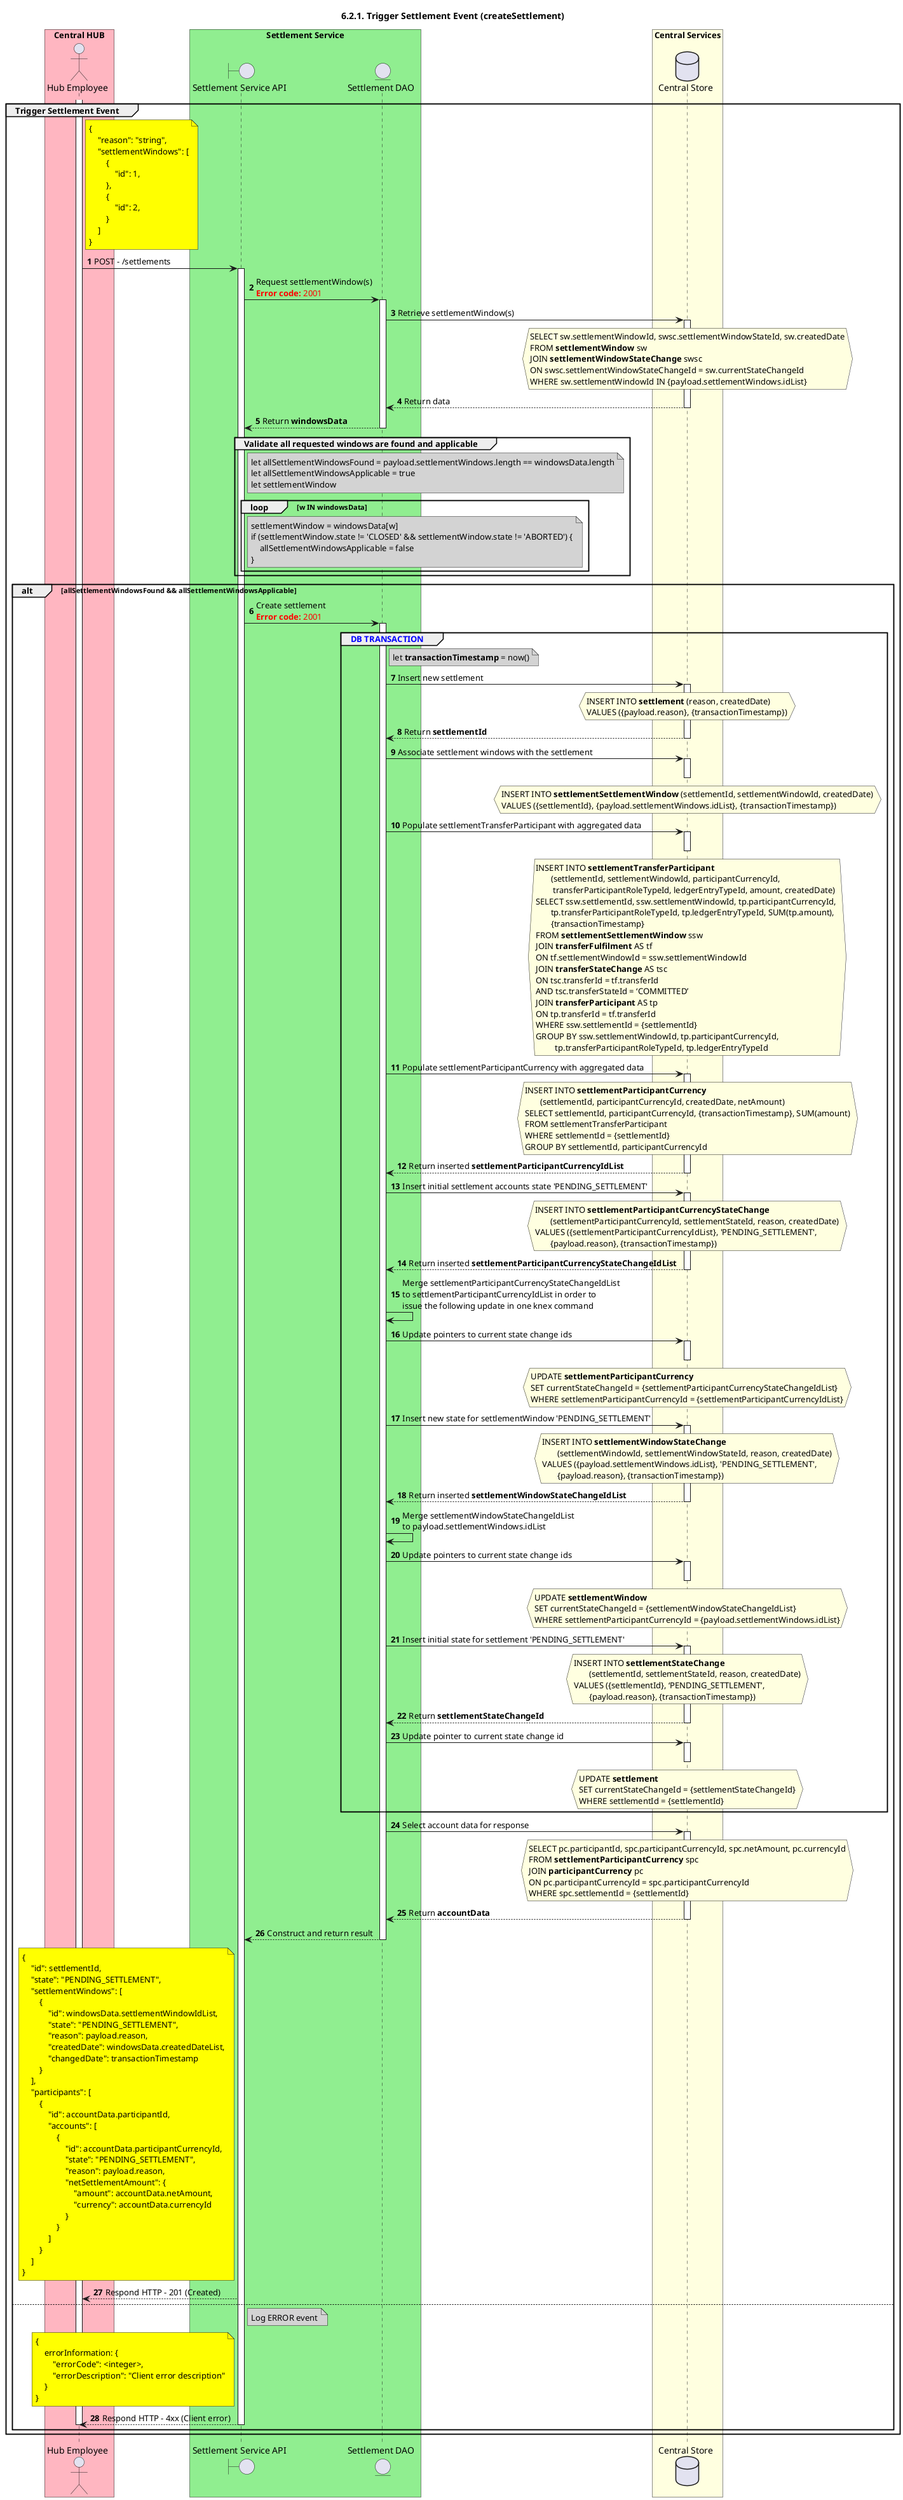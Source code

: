 /'*****
 License
 --------------
 Copyright © 2017 Bill & Melinda Gates Foundation
 The Mojaloop files are made available by the Bill & Melinda Gates Foundation under the Apache License, Version 2.0 (the "License") and you may not use these files except in compliance with the License. You may obtain a copy of the License at
 http://www.apache.org/licenses/LICENSE-2.0
 Unless required by applicable law or agreed to in writing, the Mojaloop files are distributed on an "AS IS" BASIS, WITHOUT WARRANTIES OR CONDITIONS OF ANY KIND, either express or implied. See the License for the specific language governing permissions and limitations under the License.
 Contributors
 --------------
 This is the official list of the Mojaloop project contributors for this file.
 Names of the original copyright holders (individuals or organizations)
 should be listed with a '*' in the first column. People who have
 contributed from an organization can be listed under the organization
 that actually holds the copyright for their contributions (see the
 Gates Foundation organization for an example). Those individuals should have
 their names indented and be marked with a '-'. Email address can be added
 optionally within square brackets <email>.
 * Gates Foundation
 - Name Surname <name.surname@gatesfoundation.com>

 * Georgi Georgiev <georgi.georgiev@modusbox.com>
 --------------
 ******'/

@startuml
' declate title
title 6.2.1. Trigger Settlement Event (createSettlement)
autonumber

' declare actors
actor "Hub Employee" as OPERATOR
boundary "Settlement Service API" as SSAPI
entity "Settlement DAO" as SETTLE_DAO
database "Central Store" as DB

box "Central HUB" #lightpink
    participant OPERATOR
end box

box "Settlement Service" #lightgreen
    participant SSAPI
    participant SETTLE_DAO
end box

box "Central Services" #lightyellow
    participant DB
end box

' start flow
group Trigger Settlement Event
activate OPERATOR
    note right of OPERATOR #yellow
        {
            "reason": "string",
            "settlementWindows": [
                {
                    "id": 1,
                },
                {
                    "id": 2,
                }
            ]
        }
    end note
    OPERATOR -> SSAPI: POST - /settlements
    activate SSAPI

    SSAPI-> SETTLE_DAO: Request settlementWindow(s)\n<color #FF0000><b>Error code:</b> 2001</color>
    activate SETTLE_DAO
    SETTLE_DAO -> DB: Retrieve settlementWindow(s)
    activate DB
    hnote over DB #lightyellow
        SELECT sw.settlementWindowId, swsc.settlementWindowStateId, sw.createdDate
        FROM **settlementWindow** sw
        JOIN **settlementWindowStateChange** swsc
        ON swsc.settlementWindowStateChangeId = sw.currentStateChangeId
        WHERE sw.settlementWindowId IN {payload.settlementWindows.idList}
    end hnote
    SETTLE_DAO <-- DB: Return data
    deactivate DB
    SSAPI <-- SETTLE_DAO: Return **windowsData**
    deactivate SETTLE_DAO

    group Validate all requested windows are found and applicable
        note right of SSAPI #lightgray
            let allSettlementWindowsFound = payload.settlementWindows.length == windowsData.length
            let allSettlementWindowsApplicable = true
            let settlementWindow
        end note
        loop w IN windowsData
            note right of SSAPI #lightgray
                settlementWindow = windowsData[w]
                if (settlementWindow.state != 'CLOSED' && settlementWindow.state != 'ABORTED') {
                    allSettlementWindowsApplicable = false
                }
            end note
        end loop
    end

    alt allSettlementWindowsFound && allSettlementWindowsApplicable
        SSAPI ->SETTLE_DAO: Create settlement\n<color #FF0000><b>Error code:</b> 2001</color>
        activate SETTLE_DAO
        group <color #blue>DB TRANSACTION</color>
            note right of SETTLE_DAO #lightgray
                let **transactionTimestamp** = now()
            end note

            SETTLE_DAO -> DB: Insert new settlement
            activate DB
            hnote over DB #lightyellow
                INSERT INTO **settlement** (reason, createdDate)
                VALUES ({payload.reason}, {transactionTimestamp})
            end hnote
            SETTLE_DAO <-- DB: Return **settlementId**
            deactivate DB

            SETTLE_DAO -> DB: Associate settlement windows with the settlement
            activate DB
            hnote over DB #lightyellow
                INSERT INTO **settlementSettlementWindow** (settlementId, settlementWindowId, createdDate)
                VALUES ({settlementId}, {payload.settlementWindows.idList}, {transactionTimestamp})
            end hnote
            deactivate DB

            SETTLE_DAO -> DB: Populate settlementTransferParticipant with aggregated data
            activate DB
            hnote over DB #lightyellow
                INSERT INTO **settlementTransferParticipant**
                       (settlementId, settlementWindowId, participantCurrencyId,
                        transferParticipantRoleTypeId, ledgerEntryTypeId, amount, createdDate)
                SELECT ssw.settlementId, ssw.settlementWindowId, tp.participantCurrencyId, 
                       tp.transferParticipantRoleTypeId, tp.ledgerEntryTypeId, SUM(tp.amount),
                       {transactionTimestamp}
                FROM **settlementSettlementWindow** ssw
                JOIN **transferFulfilment** AS tf
                ON tf.settlementWindowId = ssw.settlementWindowId
                JOIN **transferStateChange** AS tsc
                ON tsc.transferId = tf.transferId 
                AND tsc.transferStateId = ‘COMMITTED’
                JOIN **transferParticipant** AS tp
                ON tp.transferId = tf.transferId
                WHERE ssw.settlementId = {settlementId}
                GROUP BY ssw.settlementWindowId, tp.participantCurrencyId, 
                         tp.transferParticipantRoleTypeId, tp.ledgerEntryTypeId
            end hnote
            deactivate DB

            SETTLE_DAO -> DB: Populate settlementParticipantCurrency with aggregated data
            activate DB
            hnote over DB #lightyellow
                INSERT INTO **settlementParticipantCurrency**
                       (settlementId, participantCurrencyId, createdDate, netAmount)
                SELECT settlementId, participantCurrencyId, {transactionTimestamp}, SUM(amount)
                FROM settlementTransferParticipant
                WHERE settlementId = {settlementId}
                GROUP BY settlementId, participantCurrencyId
            end hnote
            SETTLE_DAO <-- DB: Return inserted **settlementParticipantCurrencyIdList**
            deactivate DB

            SETTLE_DAO -> DB: Insert initial settlement accounts state 'PENDING_SETTLEMENT'
            activate DB
            hnote over DB #lightyellow
                INSERT INTO **settlementParticipantCurrencyStateChange**
                       (settlementParticipantCurrencyId, settlementStateId, reason, createdDate)
                VALUES ({settlementParticipantCurrencyIdList}, 'PENDING_SETTLEMENT',
                       {payload.reason}, {transactionTimestamp})
            end hnote
            SETTLE_DAO <-- DB: Return inserted **settlementParticipantCurrencyStateChangeIdList**
            deactivate DB
            SETTLE_DAO -> SETTLE_DAO: Merge settlementParticipantCurrencyStateChangeIdList\nto settlementParticipantCurrencyIdList in order to\nissue the following update in one knex command

            SETTLE_DAO -> DB: Update pointers to current state change ids
            activate DB
            hnote over DB #lightyellow
                UPDATE **settlementParticipantCurrency**
                SET currentStateChangeId = {settlementParticipantCurrencyStateChangeIdList}
                WHERE settlementParticipantCurrencyId = {settlementParticipantCurrencyIdList}
            end hnote
            deactivate DB

            SETTLE_DAO -> DB: Insert new state for settlementWindow 'PENDING_SETTLEMENT'
            activate DB
            hnote over DB #lightyellow
                INSERT INTO **settlementWindowStateChange**
                       (settlementWindowId, settlementWindowStateId, reason, createdDate)
                VALUES ({payload.settlementWindows.idList}, 'PENDING_SETTLEMENT',
                       {payload.reason}, {transactionTimestamp})
            end hnote
            SETTLE_DAO <-- DB: Return inserted **settlementWindowStateChangeIdList**
            deactivate DB

            SETTLE_DAO -> SETTLE_DAO: Merge settlementWindowStateChangeIdList\nto payload.settlementWindows.idList

            SETTLE_DAO -> DB: Update pointers to current state change ids
            activate DB
            hnote over DB #lightyellow
                UPDATE **settlementWindow**
                SET currentStateChangeId = {settlementWindowStateChangeIdList}
                WHERE settlementParticipantCurrencyId = {payload.settlementWindows.idList}
            end hnote
            deactivate DB

            SETTLE_DAO -> DB: Insert initial state for settlement 'PENDING_SETTLEMENT'
            activate DB
            hnote over DB #lightyellow
                INSERT INTO **settlementStateChange**
                       (settlementId, settlementStateId, reason, createdDate)
                VALUES ({settlementId}, ‘PENDING_SETTLEMENT’,
                       {payload.reason}, {transactionTimestamp})
            end hnote
            SETTLE_DAO <-- DB: Return **settlementStateChangeId**
            deactivate DB

            SETTLE_DAO -> DB: Update pointer to current state change id
            activate DB
            hnote over DB #lightyellow
                UPDATE **settlement**
                SET currentStateChangeId = {settlementStateChangeId}
                WHERE settlementId = {settlementId}
            end hnote
            deactivate DB
        end

        SETTLE_DAO -> DB: Select account data for response
        activate DB
        hnote over DB #lightyellow
            SELECT pc.participantId, spc.participantCurrencyId, spc.netAmount, pc.currencyId
            FROM **settlementParticipantCurrency** spc
            JOIN **participantCurrency** pc
            ON pc.participantCurrencyId = spc.participantCurrencyId
            WHERE spc.settlementId = {settlementId}
        end hnote
        SETTLE_DAO <-- DB: Return **accountData**
        deactivate DB

        SSAPI <-- SETTLE_DAO: Construct and return result
        deactivate SETTLE_DAO
        note left of SSAPI #yellow
            {
                "id": settlementId,
                "state": "PENDING_SETTLEMENT",
                "settlementWindows": [
                    {
                        "id": windowsData.settlementWindowIdList,
                        "state": "PENDING_SETTLEMENT",
                        "reason": payload.reason,
                        "createdDate": windowsData.createdDateList,
                        "changedDate": transactionTimestamp
                    }
                ],
                "participants": [
                    {
                        "id": accountData.participantId,
                        "accounts": [
                            {
                                "id": accountData.participantCurrencyId,
                                "state": "PENDING_SETTLEMENT",
                                "reason": payload.reason,
                                "netSettlementAmount": {
                                    "amount": accountData.netAmount,
                                    "currency": accountData.currencyId
                                }
                            }
                        ]
                    }
                ]
            }
        end note
        OPERATOR <-- SSAPI: Respond HTTP - 201 (Created)
    else
        note right of SSAPI #lightgray
            Log ERROR event
        end note
        note left of SSAPI #yellow
            {
                errorInformation: {
                    "errorCode": <integer>,
                    "errorDescription": "Client error description"
                }
            }
        end note
        OPERATOR <-- SSAPI: Respond HTTP - 4xx (Client error)
        deactivate SSAPI
        deactivate OPERATOR
    end
end
@enduml
